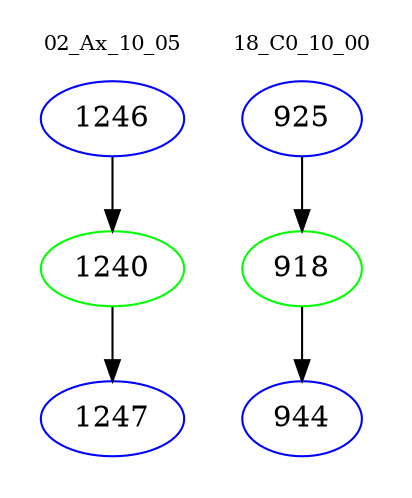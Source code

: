 digraph{
subgraph cluster_0 {
color = white
label = "02_Ax_10_05";
fontsize=10;
T0_1246 [label="1246", color="blue"]
T0_1246 -> T0_1240 [color="black"]
T0_1240 [label="1240", color="green"]
T0_1240 -> T0_1247 [color="black"]
T0_1247 [label="1247", color="blue"]
}
subgraph cluster_1 {
color = white
label = "18_C0_10_00";
fontsize=10;
T1_925 [label="925", color="blue"]
T1_925 -> T1_918 [color="black"]
T1_918 [label="918", color="green"]
T1_918 -> T1_944 [color="black"]
T1_944 [label="944", color="blue"]
}
}
